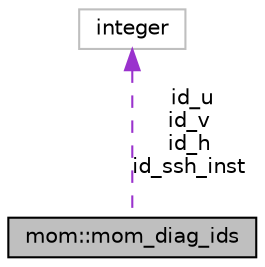 digraph "mom::mom_diag_ids"
{
 // INTERACTIVE_SVG=YES
 // LATEX_PDF_SIZE
  edge [fontname="Helvetica",fontsize="10",labelfontname="Helvetica",labelfontsize="10"];
  node [fontname="Helvetica",fontsize="10",shape=record];
  Node1 [label="mom::mom_diag_ids",height=0.2,width=0.4,color="black", fillcolor="grey75", style="filled", fontcolor="black",tooltip="A structure with diagnostic IDs of the state variables."];
  Node2 -> Node1 [dir="back",color="darkorchid3",fontsize="10",style="dashed",label=" id_u\nid_v\nid_h\nid_ssh_inst" ,fontname="Helvetica"];
  Node2 [label="integer",height=0.2,width=0.4,color="grey75", fillcolor="white", style="filled",tooltip=" "];
}
